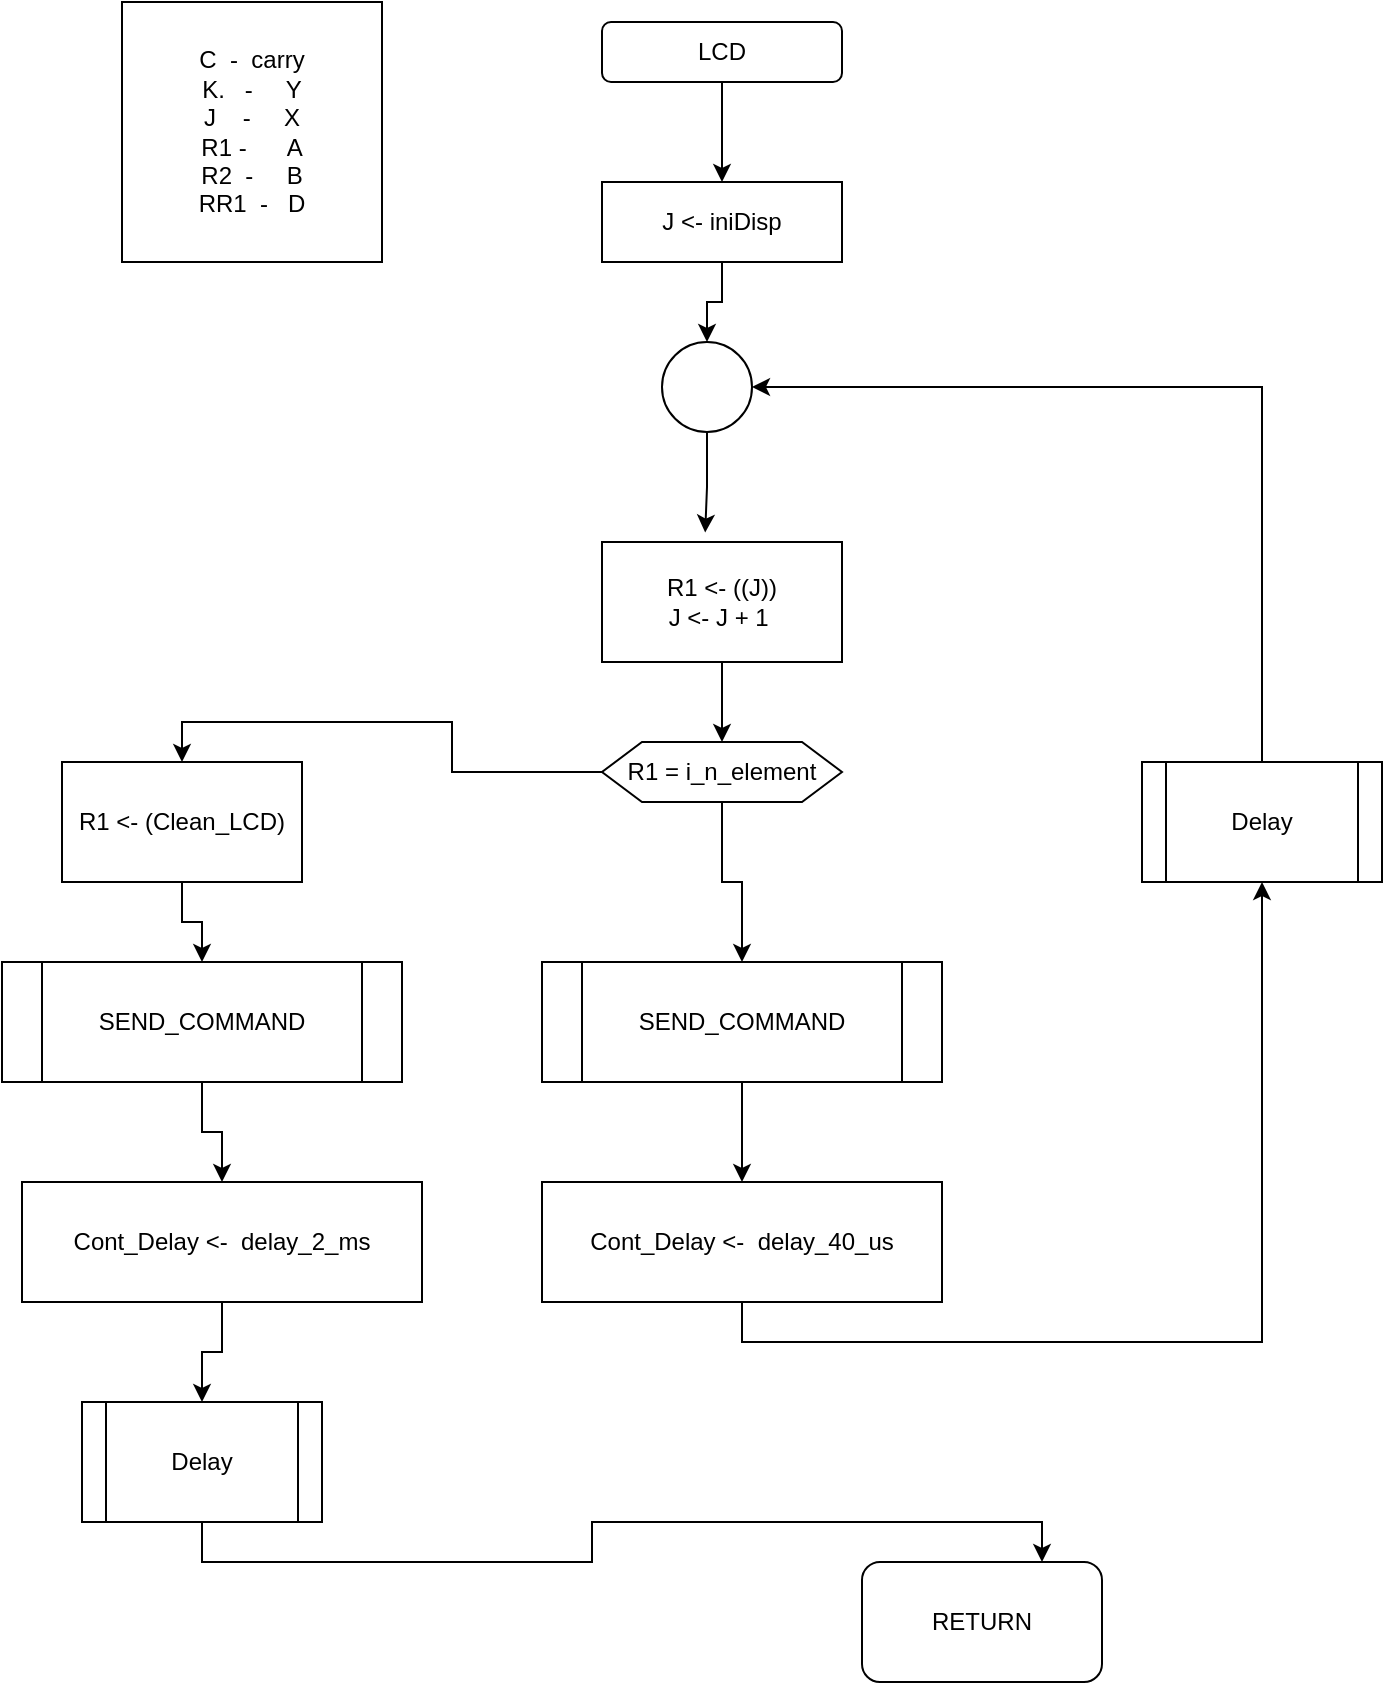 <mxfile version="14.3.1"><diagram id="Vap7VGlmj7mA0fxkvcFt" name="Page-1"><mxGraphModel dx="1000" dy="1002" grid="1" gridSize="10" guides="1" tooltips="1" connect="1" arrows="1" fold="1" page="1" pageScale="1" pageWidth="850" pageHeight="1100" math="0" shadow="0"><root><mxCell id="0"/><mxCell id="1" parent="0"/><mxCell id="mARzQ-WPaSmC9xW1_njs-9" value="C &amp;nbsp;- &amp;nbsp;carry&lt;br&gt;K. &amp;nbsp; - &amp;nbsp; &amp;nbsp; Y&lt;br&gt;J &amp;nbsp; &amp;nbsp;- &amp;nbsp; &amp;nbsp; X&lt;br&gt;R1 - &amp;nbsp; &amp;nbsp; &amp;nbsp;A&lt;br&gt;R2 &amp;nbsp;- &amp;nbsp; &amp;nbsp; B&lt;br&gt;RR1 &amp;nbsp;- &amp;nbsp; D" style="whiteSpace=wrap;html=1;aspect=fixed;" parent="1" vertex="1"><mxGeometry x="80" y="70" width="130" height="130" as="geometry"/></mxCell><mxCell id="H0c-o-cFrF5_zxM6HFL4-8" style="edgeStyle=orthogonalEdgeStyle;rounded=0;orthogonalLoop=1;jettySize=auto;html=1;exitX=0.5;exitY=1;exitDx=0;exitDy=0;" edge="1" parent="1" source="H0c-o-cFrF5_zxM6HFL4-1"><mxGeometry relative="1" as="geometry"><mxPoint x="380" y="160" as="targetPoint"/></mxGeometry></mxCell><mxCell id="H0c-o-cFrF5_zxM6HFL4-1" value="LCD" style="rounded=1;whiteSpace=wrap;html=1;" vertex="1" parent="1"><mxGeometry x="320" y="80" width="120" height="30" as="geometry"/></mxCell><mxCell id="H0c-o-cFrF5_zxM6HFL4-14" style="edgeStyle=orthogonalEdgeStyle;rounded=0;orthogonalLoop=1;jettySize=auto;html=1;exitX=0.5;exitY=1;exitDx=0;exitDy=0;entryX=0.5;entryY=0;entryDx=0;entryDy=0;" edge="1" parent="1" source="H0c-o-cFrF5_zxM6HFL4-9" target="H0c-o-cFrF5_zxM6HFL4-10"><mxGeometry relative="1" as="geometry"/></mxCell><mxCell id="H0c-o-cFrF5_zxM6HFL4-9" value="J &amp;lt;- iniDisp" style="rounded=0;whiteSpace=wrap;html=1;" vertex="1" parent="1"><mxGeometry x="320" y="160" width="120" height="40" as="geometry"/></mxCell><mxCell id="H0c-o-cFrF5_zxM6HFL4-15" style="edgeStyle=orthogonalEdgeStyle;rounded=0;orthogonalLoop=1;jettySize=auto;html=1;exitX=0.5;exitY=1;exitDx=0;exitDy=0;entryX=0.43;entryY=-0.079;entryDx=0;entryDy=0;entryPerimeter=0;" edge="1" parent="1" source="H0c-o-cFrF5_zxM6HFL4-10" target="H0c-o-cFrF5_zxM6HFL4-11"><mxGeometry relative="1" as="geometry"/></mxCell><mxCell id="H0c-o-cFrF5_zxM6HFL4-10" value="" style="ellipse;whiteSpace=wrap;html=1;aspect=fixed;" vertex="1" parent="1"><mxGeometry x="350" y="240" width="45" height="45" as="geometry"/></mxCell><mxCell id="H0c-o-cFrF5_zxM6HFL4-16" style="edgeStyle=orthogonalEdgeStyle;rounded=0;orthogonalLoop=1;jettySize=auto;html=1;exitX=0.5;exitY=1;exitDx=0;exitDy=0;entryX=0.5;entryY=0;entryDx=0;entryDy=0;" edge="1" parent="1" source="H0c-o-cFrF5_zxM6HFL4-11" target="H0c-o-cFrF5_zxM6HFL4-12"><mxGeometry relative="1" as="geometry"/></mxCell><mxCell id="H0c-o-cFrF5_zxM6HFL4-11" value="R1 &amp;lt;- ((J))&lt;br&gt;J &amp;lt;- J + 1&amp;nbsp;" style="rounded=0;whiteSpace=wrap;html=1;" vertex="1" parent="1"><mxGeometry x="320" y="340" width="120" height="60" as="geometry"/></mxCell><mxCell id="H0c-o-cFrF5_zxM6HFL4-26" style="edgeStyle=orthogonalEdgeStyle;rounded=0;orthogonalLoop=1;jettySize=auto;html=1;exitX=0;exitY=0.5;exitDx=0;exitDy=0;entryX=0.5;entryY=0;entryDx=0;entryDy=0;" edge="1" parent="1" source="H0c-o-cFrF5_zxM6HFL4-12" target="H0c-o-cFrF5_zxM6HFL4-17"><mxGeometry relative="1" as="geometry"/></mxCell><mxCell id="H0c-o-cFrF5_zxM6HFL4-28" style="edgeStyle=orthogonalEdgeStyle;rounded=0;orthogonalLoop=1;jettySize=auto;html=1;exitX=0.5;exitY=1;exitDx=0;exitDy=0;entryX=0.5;entryY=0;entryDx=0;entryDy=0;" edge="1" parent="1" source="H0c-o-cFrF5_zxM6HFL4-12" target="H0c-o-cFrF5_zxM6HFL4-27"><mxGeometry relative="1" as="geometry"/></mxCell><mxCell id="H0c-o-cFrF5_zxM6HFL4-12" value="R1 = i_n_element" style="shape=hexagon;perimeter=hexagonPerimeter2;whiteSpace=wrap;html=1;fixedSize=1;" vertex="1" parent="1"><mxGeometry x="320" y="440" width="120" height="30" as="geometry"/></mxCell><mxCell id="H0c-o-cFrF5_zxM6HFL4-25" style="edgeStyle=orthogonalEdgeStyle;rounded=0;orthogonalLoop=1;jettySize=auto;html=1;exitX=0.5;exitY=1;exitDx=0;exitDy=0;" edge="1" parent="1" source="H0c-o-cFrF5_zxM6HFL4-17" target="H0c-o-cFrF5_zxM6HFL4-18"><mxGeometry relative="1" as="geometry"/></mxCell><mxCell id="H0c-o-cFrF5_zxM6HFL4-17" value="R1 &amp;lt;- (Clean_LCD)" style="rounded=0;whiteSpace=wrap;html=1;" vertex="1" parent="1"><mxGeometry x="50" y="450" width="120" height="60" as="geometry"/></mxCell><mxCell id="H0c-o-cFrF5_zxM6HFL4-24" style="edgeStyle=orthogonalEdgeStyle;rounded=0;orthogonalLoop=1;jettySize=auto;html=1;exitX=0.5;exitY=1;exitDx=0;exitDy=0;" edge="1" parent="1" source="H0c-o-cFrF5_zxM6HFL4-18" target="H0c-o-cFrF5_zxM6HFL4-19"><mxGeometry relative="1" as="geometry"/></mxCell><mxCell id="H0c-o-cFrF5_zxM6HFL4-18" value="SEND_COMMAND" style="shape=process;whiteSpace=wrap;html=1;backgroundOutline=1;" vertex="1" parent="1"><mxGeometry x="20" y="550" width="200" height="60" as="geometry"/></mxCell><mxCell id="H0c-o-cFrF5_zxM6HFL4-23" style="edgeStyle=orthogonalEdgeStyle;rounded=0;orthogonalLoop=1;jettySize=auto;html=1;exitX=0.5;exitY=1;exitDx=0;exitDy=0;entryX=0.5;entryY=0;entryDx=0;entryDy=0;" edge="1" parent="1" source="H0c-o-cFrF5_zxM6HFL4-19" target="H0c-o-cFrF5_zxM6HFL4-20"><mxGeometry relative="1" as="geometry"/></mxCell><mxCell id="H0c-o-cFrF5_zxM6HFL4-19" value="Cont_Delay &amp;lt;- &amp;nbsp;delay_2_ms" style="rounded=0;whiteSpace=wrap;html=1;" vertex="1" parent="1"><mxGeometry x="30" y="660" width="200" height="60" as="geometry"/></mxCell><mxCell id="H0c-o-cFrF5_zxM6HFL4-22" style="edgeStyle=orthogonalEdgeStyle;rounded=0;orthogonalLoop=1;jettySize=auto;html=1;exitX=0.5;exitY=1;exitDx=0;exitDy=0;entryX=0.75;entryY=0;entryDx=0;entryDy=0;" edge="1" parent="1" source="H0c-o-cFrF5_zxM6HFL4-20" target="H0c-o-cFrF5_zxM6HFL4-21"><mxGeometry relative="1" as="geometry"/></mxCell><mxCell id="H0c-o-cFrF5_zxM6HFL4-20" value="Delay" style="shape=process;whiteSpace=wrap;html=1;backgroundOutline=1;" vertex="1" parent="1"><mxGeometry x="60" y="770" width="120" height="60" as="geometry"/></mxCell><mxCell id="H0c-o-cFrF5_zxM6HFL4-21" value="RETURN" style="rounded=1;whiteSpace=wrap;html=1;" vertex="1" parent="1"><mxGeometry x="450" y="850" width="120" height="60" as="geometry"/></mxCell><mxCell id="H0c-o-cFrF5_zxM6HFL4-30" style="edgeStyle=orthogonalEdgeStyle;rounded=0;orthogonalLoop=1;jettySize=auto;html=1;exitX=0.5;exitY=1;exitDx=0;exitDy=0;entryX=0.5;entryY=0;entryDx=0;entryDy=0;" edge="1" parent="1" source="H0c-o-cFrF5_zxM6HFL4-27" target="H0c-o-cFrF5_zxM6HFL4-29"><mxGeometry relative="1" as="geometry"/></mxCell><mxCell id="H0c-o-cFrF5_zxM6HFL4-27" value="SEND_COMMAND" style="shape=process;whiteSpace=wrap;html=1;backgroundOutline=1;" vertex="1" parent="1"><mxGeometry x="290" y="550" width="200" height="60" as="geometry"/></mxCell><mxCell id="H0c-o-cFrF5_zxM6HFL4-32" style="edgeStyle=orthogonalEdgeStyle;rounded=0;orthogonalLoop=1;jettySize=auto;html=1;exitX=0.5;exitY=1;exitDx=0;exitDy=0;entryX=0.5;entryY=1;entryDx=0;entryDy=0;" edge="1" parent="1" source="H0c-o-cFrF5_zxM6HFL4-29" target="H0c-o-cFrF5_zxM6HFL4-31"><mxGeometry relative="1" as="geometry"/></mxCell><mxCell id="H0c-o-cFrF5_zxM6HFL4-29" value="Cont_Delay &amp;lt;- &amp;nbsp;delay_40_us" style="rounded=0;whiteSpace=wrap;html=1;" vertex="1" parent="1"><mxGeometry x="290" y="660" width="200" height="60" as="geometry"/></mxCell><mxCell id="H0c-o-cFrF5_zxM6HFL4-33" style="edgeStyle=orthogonalEdgeStyle;rounded=0;orthogonalLoop=1;jettySize=auto;html=1;exitX=0.5;exitY=0;exitDx=0;exitDy=0;entryX=1;entryY=0.5;entryDx=0;entryDy=0;" edge="1" parent="1" source="H0c-o-cFrF5_zxM6HFL4-31" target="H0c-o-cFrF5_zxM6HFL4-10"><mxGeometry relative="1" as="geometry"/></mxCell><mxCell id="H0c-o-cFrF5_zxM6HFL4-31" value="Delay" style="shape=process;whiteSpace=wrap;html=1;backgroundOutline=1;" vertex="1" parent="1"><mxGeometry x="590" y="450" width="120" height="60" as="geometry"/></mxCell></root></mxGraphModel></diagram></mxfile>